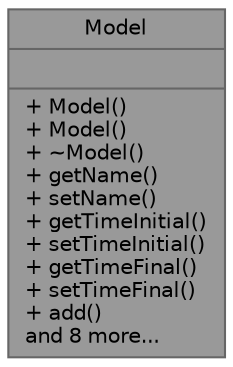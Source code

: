 digraph "Model"
{
 // LATEX_PDF_SIZE
  bgcolor="transparent";
  edge [fontname=Helvetica,fontsize=10,labelfontname=Helvetica,labelfontsize=10];
  node [fontname=Helvetica,fontsize=10,shape=box,height=0.2,width=0.4];
  Node1 [shape=record,label="{Model\n||+ Model()\l+ Model()\l+ ~Model()\l+ getName()\l+ setName()\l+ getTimeInitial()\l+ setTimeInitial()\l+ getTimeFinal()\l+ setTimeFinal()\l+ add()\land 8 more...\l}",height=0.2,width=0.4,color="gray40", fillcolor="grey60", style="filled", fontcolor="black",tooltip="Model representation class."];
}

